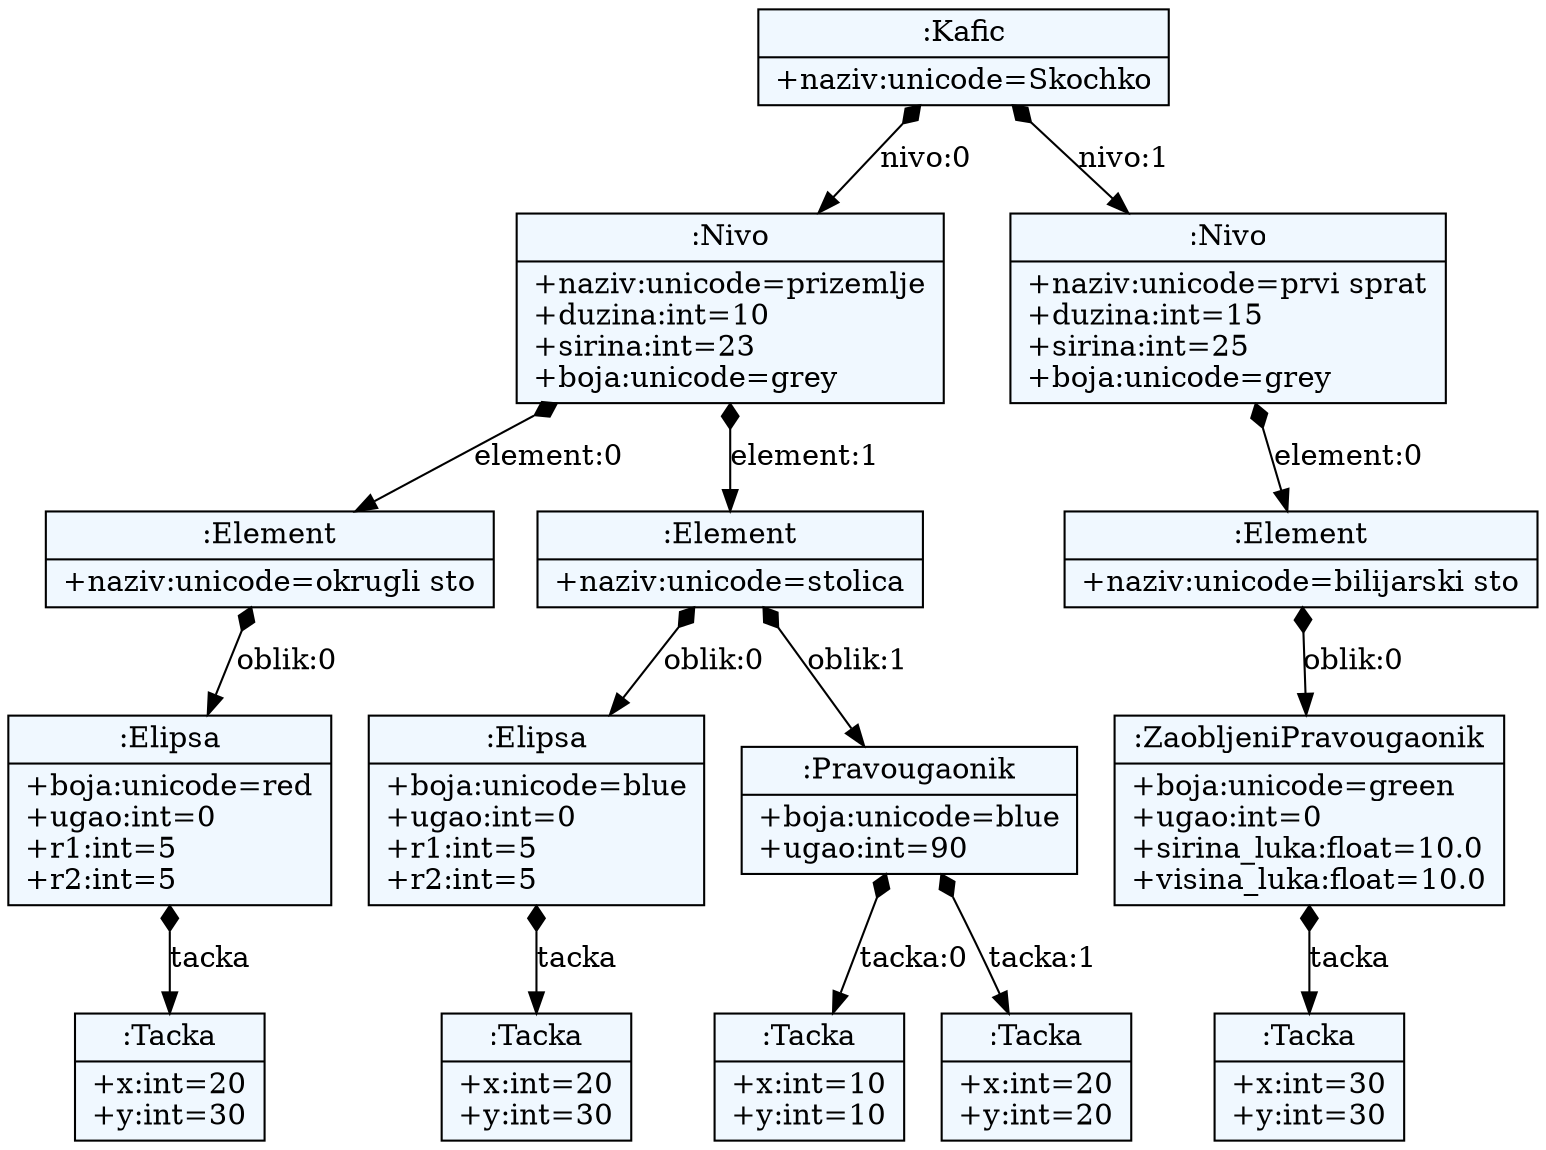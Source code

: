 
    digraph xtext {
    fontname = "Bitstream Vera Sans"
    fontsize = 8
    node[
        shape=record,
        style=filled,
        fillcolor=aliceblue
    ]
    edge[dir=black,arrowtail=empty]


47152936 -> 52161952 [label="nivo:0" arrowtail=diamond dir=both]
52161952 -> 52162512 [label="element:0" arrowtail=diamond dir=both]
52162512 -> 52515448 [label="oblik:0" arrowtail=diamond dir=both]
52515448 -> 52515560 [label="tacka" arrowtail=diamond dir=both]
52515560[label="{:Tacka|+x:int=20\l+y:int=30\l}"]
52515448[label="{:Elipsa|+boja:unicode=red\l+ugao:int=0\l+r1:int=5\l+r2:int=5\l}"]
52162512[label="{:Element|+naziv:unicode=okrugli sto\l}"]
52161952 -> 52138784 [label="element:1" arrowtail=diamond dir=both]
52138784 -> 52515616 [label="oblik:0" arrowtail=diamond dir=both]
52515616 -> 52515728 [label="tacka" arrowtail=diamond dir=both]
52515728[label="{:Tacka|+x:int=20\l+y:int=30\l}"]
52515616[label="{:Elipsa|+boja:unicode=blue\l+ugao:int=0\l+r1:int=5\l+r2:int=5\l}"]
52138784 -> 52515672 [label="oblik:1" arrowtail=diamond dir=both]
52515672 -> 52515896 [label="tacka:0" arrowtail=diamond dir=both]
52515896[label="{:Tacka|+x:int=10\l+y:int=10\l}"]
52515672 -> 52515952 [label="tacka:1" arrowtail=diamond dir=both]
52515952[label="{:Tacka|+x:int=20\l+y:int=20\l}"]
52515672[label="{:Pravougaonik|+boja:unicode=blue\l+ugao:int=90\l}"]
52138784[label="{:Element|+naziv:unicode=stolica\l}"]
52161952[label="{:Nivo|+naziv:unicode=prizemlje\l+duzina:int=10\l+sirina:int=23\l+boja:unicode=grey\l}"]
47152936 -> 52162400 [label="nivo:1" arrowtail=diamond dir=both]
52162400 -> 52515504 [label="element:0" arrowtail=diamond dir=both]
52515504 -> 52516008 [label="oblik:0" arrowtail=diamond dir=both]
52516008 -> 52516120 [label="tacka" arrowtail=diamond dir=both]
52516120[label="{:Tacka|+x:int=30\l+y:int=30\l}"]
52516008[label="{:ZaobljeniPravougaonik|+boja:unicode=green\l+ugao:int=0\l+sirina_luka:float=10.0\l+visina_luka:float=10.0\l}"]
52515504[label="{:Element|+naziv:unicode=bilijarski sto\l}"]
52162400[label="{:Nivo|+naziv:unicode=prvi sprat\l+duzina:int=15\l+sirina:int=25\l+boja:unicode=grey\l}"]
47152936[label="{:Kafic|+naziv:unicode=Skochko\l}"]

}
